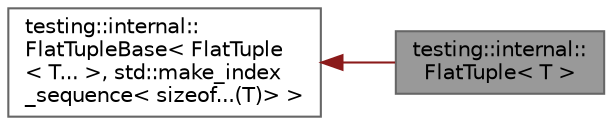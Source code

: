 digraph "testing::internal::FlatTuple&lt; T &gt;"
{
 // LATEX_PDF_SIZE
  bgcolor="transparent";
  edge [fontname=Helvetica,fontsize=10,labelfontname=Helvetica,labelfontsize=10];
  node [fontname=Helvetica,fontsize=10,shape=box,height=0.2,width=0.4];
  rankdir="LR";
  Node1 [id="Node000001",label="testing::internal::\lFlatTuple\< T \>",height=0.2,width=0.4,color="gray40", fillcolor="grey60", style="filled", fontcolor="black",tooltip=" "];
  Node2 -> Node1 [id="edge2_Node000001_Node000002",dir="back",color="firebrick4",style="solid",tooltip=" "];
  Node2 [id="Node000002",label="testing::internal::\lFlatTupleBase\< FlatTuple\l\< T... \>, std::make_index\l_sequence\< sizeof...(T)\> \>",height=0.2,width=0.4,color="gray40", fillcolor="white", style="filled",URL="$structtesting_1_1internal_1_1FlatTupleBase.html",tooltip=" "];
}
